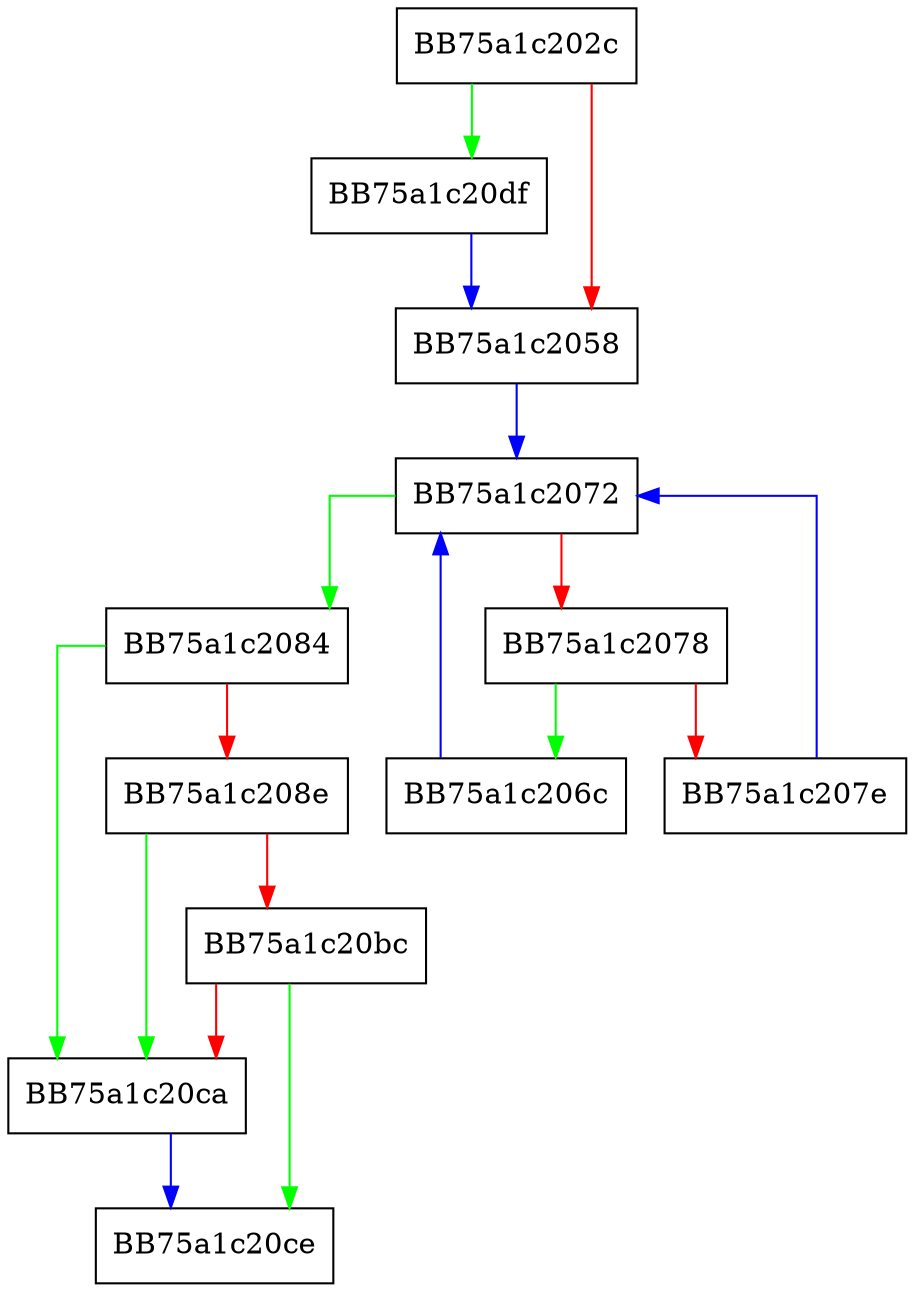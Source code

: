 digraph vdll_get_index_by_range {
  node [shape="box"];
  graph [splines=ortho];
  BB75a1c202c -> BB75a1c20df [color="green"];
  BB75a1c202c -> BB75a1c2058 [color="red"];
  BB75a1c2058 -> BB75a1c2072 [color="blue"];
  BB75a1c206c -> BB75a1c2072 [color="blue"];
  BB75a1c2072 -> BB75a1c2084 [color="green"];
  BB75a1c2072 -> BB75a1c2078 [color="red"];
  BB75a1c2078 -> BB75a1c206c [color="green"];
  BB75a1c2078 -> BB75a1c207e [color="red"];
  BB75a1c207e -> BB75a1c2072 [color="blue"];
  BB75a1c2084 -> BB75a1c20ca [color="green"];
  BB75a1c2084 -> BB75a1c208e [color="red"];
  BB75a1c208e -> BB75a1c20ca [color="green"];
  BB75a1c208e -> BB75a1c20bc [color="red"];
  BB75a1c20bc -> BB75a1c20ce [color="green"];
  BB75a1c20bc -> BB75a1c20ca [color="red"];
  BB75a1c20ca -> BB75a1c20ce [color="blue"];
  BB75a1c20df -> BB75a1c2058 [color="blue"];
}